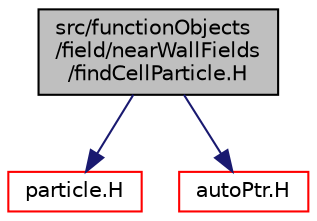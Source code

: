 digraph "src/functionObjects/field/nearWallFields/findCellParticle.H"
{
  bgcolor="transparent";
  edge [fontname="Helvetica",fontsize="10",labelfontname="Helvetica",labelfontsize="10"];
  node [fontname="Helvetica",fontsize="10",shape=record];
  Node0 [label="src/functionObjects\l/field/nearWallFields\l/findCellParticle.H",height=0.2,width=0.4,color="black", fillcolor="grey75", style="filled", fontcolor="black"];
  Node0 -> Node1 [color="midnightblue",fontsize="10",style="solid",fontname="Helvetica"];
  Node1 [label="particle.H",height=0.2,width=0.4,color="red",URL="$a05567.html"];
  Node0 -> Node76 [color="midnightblue",fontsize="10",style="solid",fontname="Helvetica"];
  Node76 [label="autoPtr.H",height=0.2,width=0.4,color="red",URL="$a11828.html"];
}
